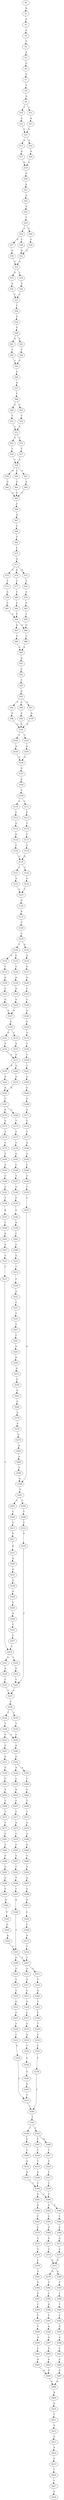 strict digraph  {
	S0 -> S1 [ label = A ];
	S1 -> S2 [ label = G ];
	S2 -> S3 [ label = A ];
	S3 -> S4 [ label = C ];
	S4 -> S5 [ label = A ];
	S5 -> S6 [ label = G ];
	S6 -> S7 [ label = G ];
	S7 -> S8 [ label = T ];
	S8 -> S9 [ label = G ];
	S9 -> S10 [ label = T ];
	S9 -> S11 [ label = C ];
	S10 -> S12 [ label = A ];
	S11 -> S13 [ label = A ];
	S12 -> S14 [ label = C ];
	S13 -> S14 [ label = C ];
	S14 -> S15 [ label = G ];
	S14 -> S16 [ label = A ];
	S15 -> S17 [ label = A ];
	S16 -> S18 [ label = A ];
	S17 -> S19 [ label = G ];
	S18 -> S19 [ label = G ];
	S19 -> S20 [ label = G ];
	S20 -> S21 [ label = A ];
	S21 -> S22 [ label = A ];
	S22 -> S23 [ label = G ];
	S23 -> S24 [ label = T ];
	S24 -> S25 [ label = C ];
	S24 -> S26 [ label = T ];
	S25 -> S27 [ label = G ];
	S25 -> S28 [ label = C ];
	S26 -> S29 [ label = C ];
	S27 -> S30 [ label = G ];
	S28 -> S31 [ label = G ];
	S29 -> S31 [ label = G ];
	S30 -> S32 [ label = G ];
	S31 -> S32 [ label = G ];
	S32 -> S33 [ label = G ];
	S32 -> S34 [ label = C ];
	S33 -> S35 [ label = A ];
	S34 -> S36 [ label = A ];
	S35 -> S37 [ label = C ];
	S36 -> S37 [ label = C ];
	S37 -> S38 [ label = C ];
	S38 -> S39 [ label = G ];
	S39 -> S40 [ label = G ];
	S40 -> S41 [ label = G ];
	S40 -> S42 [ label = T ];
	S41 -> S43 [ label = T ];
	S42 -> S44 [ label = T ];
	S43 -> S45 [ label = C ];
	S44 -> S45 [ label = C ];
	S45 -> S46 [ label = G ];
	S46 -> S47 [ label = A ];
	S47 -> S48 [ label = C ];
	S48 -> S49 [ label = G ];
	S48 -> S50 [ label = C ];
	S49 -> S51 [ label = T ];
	S50 -> S52 [ label = T ];
	S51 -> S53 [ label = C ];
	S52 -> S53 [ label = C ];
	S53 -> S54 [ label = G ];
	S53 -> S55 [ label = C ];
	S54 -> S56 [ label = T ];
	S55 -> S57 [ label = T ];
	S56 -> S58 [ label = C ];
	S57 -> S58 [ label = C ];
	S58 -> S59 [ label = G ];
	S58 -> S60 [ label = C ];
	S58 -> S61 [ label = T ];
	S59 -> S62 [ label = G ];
	S60 -> S63 [ label = G ];
	S61 -> S64 [ label = G ];
	S62 -> S65 [ label = G ];
	S63 -> S65 [ label = G ];
	S64 -> S65 [ label = G ];
	S65 -> S66 [ label = C ];
	S66 -> S67 [ label = A ];
	S67 -> S68 [ label = C ];
	S68 -> S69 [ label = C ];
	S69 -> S70 [ label = C ];
	S70 -> S71 [ label = G ];
	S71 -> S72 [ label = C ];
	S71 -> S73 [ label = G ];
	S71 -> S74 [ label = A ];
	S72 -> S75 [ label = T ];
	S73 -> S76 [ label = T ];
	S74 -> S77 [ label = T ];
	S75 -> S78 [ label = A ];
	S76 -> S79 [ label = G ];
	S77 -> S80 [ label = T ];
	S78 -> S81 [ label = C ];
	S79 -> S82 [ label = G ];
	S80 -> S83 [ label = C ];
	S81 -> S84 [ label = T ];
	S82 -> S85 [ label = T ];
	S83 -> S84 [ label = T ];
	S84 -> S86 [ label = G ];
	S84 -> S87 [ label = A ];
	S85 -> S86 [ label = G ];
	S86 -> S88 [ label = C ];
	S87 -> S89 [ label = C ];
	S88 -> S90 [ label = A ];
	S89 -> S90 [ label = A ];
	S90 -> S91 [ label = A ];
	S91 -> S92 [ label = C ];
	S92 -> S93 [ label = T ];
	S93 -> S94 [ label = G ];
	S94 -> S95 [ label = C ];
	S94 -> S96 [ label = G ];
	S94 -> S97 [ label = A ];
	S95 -> S98 [ label = A ];
	S96 -> S99 [ label = A ];
	S97 -> S100 [ label = A ];
	S98 -> S101 [ label = G ];
	S99 -> S101 [ label = G ];
	S100 -> S101 [ label = G ];
	S101 -> S102 [ label = C ];
	S101 -> S103 [ label = T ];
	S102 -> S104 [ label = A ];
	S103 -> S105 [ label = A ];
	S104 -> S106 [ label = G ];
	S105 -> S106 [ label = G ];
	S106 -> S107 [ label = G ];
	S107 -> S108 [ label = G ];
	S108 -> S109 [ label = T ];
	S109 -> S110 [ label = G ];
	S109 -> S111 [ label = C ];
	S110 -> S112 [ label = C ];
	S111 -> S113 [ label = C ];
	S112 -> S114 [ label = G ];
	S113 -> S115 [ label = T ];
	S114 -> S116 [ label = G ];
	S115 -> S117 [ label = C ];
	S116 -> S118 [ label = C ];
	S117 -> S119 [ label = C ];
	S118 -> S120 [ label = G ];
	S119 -> S120 [ label = G ];
	S120 -> S121 [ label = C ];
	S120 -> S122 [ label = T ];
	S121 -> S123 [ label = A ];
	S122 -> S124 [ label = A ];
	S123 -> S125 [ label = T ];
	S124 -> S125 [ label = T ];
	S125 -> S126 [ label = G ];
	S126 -> S127 [ label = A ];
	S127 -> S128 [ label = C ];
	S128 -> S129 [ label = C ];
	S129 -> S130 [ label = T ];
	S129 -> S131 [ label = A ];
	S130 -> S132 [ label = G ];
	S130 -> S133 [ label = C ];
	S131 -> S134 [ label = G ];
	S132 -> S135 [ label = C ];
	S133 -> S136 [ label = C ];
	S134 -> S137 [ label = G ];
	S135 -> S138 [ label = G ];
	S136 -> S139 [ label = A ];
	S137 -> S140 [ label = A ];
	S138 -> S141 [ label = C ];
	S139 -> S142 [ label = A ];
	S140 -> S143 [ label = C ];
	S141 -> S144 [ label = G ];
	S142 -> S145 [ label = G ];
	S143 -> S146 [ label = C ];
	S144 -> S147 [ label = A ];
	S145 -> S147 [ label = A ];
	S146 -> S148 [ label = A ];
	S147 -> S149 [ label = A ];
	S148 -> S150 [ label = G ];
	S149 -> S151 [ label = G ];
	S149 -> S152 [ label = C ];
	S150 -> S153 [ label = G ];
	S151 -> S154 [ label = A ];
	S152 -> S155 [ label = A ];
	S153 -> S156 [ label = C ];
	S154 -> S157 [ label = G ];
	S155 -> S157 [ label = G ];
	S156 -> S158 [ label = C ];
	S157 -> S159 [ label = G ];
	S157 -> S160 [ label = A ];
	S158 -> S161 [ label = C ];
	S159 -> S162 [ label = A ];
	S160 -> S163 [ label = A ];
	S161 -> S164 [ label = A ];
	S162 -> S165 [ label = A ];
	S163 -> S165 [ label = A ];
	S164 -> S166 [ label = G ];
	S165 -> S167 [ label = C ];
	S166 -> S168 [ label = G ];
	S167 -> S169 [ label = C ];
	S167 -> S170 [ label = G ];
	S168 -> S171 [ label = A ];
	S169 -> S172 [ label = T ];
	S170 -> S173 [ label = G ];
	S171 -> S174 [ label = C ];
	S172 -> S175 [ label = C ];
	S173 -> S176 [ label = A ];
	S174 -> S177 [ label = C ];
	S175 -> S178 [ label = C ];
	S176 -> S179 [ label = C ];
	S177 -> S180 [ label = A ];
	S178 -> S181 [ label = G ];
	S179 -> S182 [ label = T ];
	S180 -> S183 [ label = G ];
	S181 -> S184 [ label = C ];
	S182 -> S185 [ label = A ];
	S183 -> S186 [ label = C ];
	S184 -> S187 [ label = G ];
	S185 -> S188 [ label = G ];
	S186 -> S189 [ label = C ];
	S187 -> S190 [ label = G ];
	S188 -> S191 [ label = A ];
	S189 -> S192 [ label = C ];
	S190 -> S193 [ label = C ];
	S191 -> S194 [ label = T ];
	S192 -> S195 [ label = C ];
	S193 -> S196 [ label = G ];
	S194 -> S197 [ label = A ];
	S195 -> S198 [ label = A ];
	S196 -> S199 [ label = G ];
	S197 -> S200 [ label = C ];
	S198 -> S201 [ label = G ];
	S199 -> S202 [ label = C ];
	S200 -> S203 [ label = G ];
	S201 -> S204 [ label = T ];
	S201 -> S205 [ label = C ];
	S202 -> S206 [ label = C ];
	S203 -> S207 [ label = A ];
	S204 -> S208 [ label = T ];
	S205 -> S209 [ label = C ];
	S206 -> S210 [ label = G ];
	S207 -> S211 [ label = C ];
	S208 -> S212 [ label = T ];
	S209 -> S213 [ label = C ];
	S210 -> S214 [ label = T ];
	S211 -> S215 [ label = C ];
	S212 -> S216 [ label = C ];
	S213 -> S217 [ label = C ];
	S214 -> S218 [ label = C ];
	S215 -> S219 [ label = C ];
	S216 -> S220 [ label = C ];
	S217 -> S221 [ label = G ];
	S218 -> S222 [ label = G ];
	S219 -> S223 [ label = G ];
	S219 -> S224 [ label = T ];
	S220 -> S225 [ label = C ];
	S221 -> S226 [ label = A ];
	S222 -> S227 [ label = C ];
	S223 -> S228 [ label = A ];
	S224 -> S229 [ label = C ];
	S225 -> S230 [ label = C ];
	S226 -> S231 [ label = G ];
	S227 -> S232 [ label = C ];
	S228 -> S233 [ label = C ];
	S229 -> S220 [ label = C ];
	S230 -> S234 [ label = T ];
	S230 -> S235 [ label = C ];
	S231 -> S236 [ label = G ];
	S232 -> S237 [ label = T ];
	S233 -> S225 [ label = C ];
	S234 -> S238 [ label = T ];
	S235 -> S239 [ label = T ];
	S236 -> S240 [ label = A ];
	S237 -> S241 [ label = C ];
	S238 -> S242 [ label = C ];
	S238 -> S243 [ label = G ];
	S239 -> S242 [ label = C ];
	S240 -> S244 [ label = C ];
	S241 -> S245 [ label = G ];
	S242 -> S246 [ label = G ];
	S243 -> S247 [ label = C ];
	S244 -> S248 [ label = A ];
	S245 -> S249 [ label = G ];
	S246 -> S250 [ label = G ];
	S247 -> S251 [ label = G ];
	S248 -> S252 [ label = C ];
	S249 -> S253 [ label = G ];
	S250 -> S254 [ label = A ];
	S250 -> S255 [ label = A ];
	S251 -> S256 [ label = G ];
	S252 -> S257 [ label = C ];
	S253 -> S258 [ label = G ];
	S254 -> S259 [ label = C ];
	S255 -> S260 [ label = C ];
	S256 -> S261 [ label = C ];
	S257 -> S219 [ label = C ];
	S258 -> S262 [ label = G ];
	S259 -> S263 [ label = A ];
	S260 -> S264 [ label = G ];
	S261 -> S265 [ label = A ];
	S262 -> S266 [ label = A ];
	S263 -> S267 [ label = C ];
	S264 -> S268 [ label = T ];
	S265 -> S269 [ label = C ];
	S266 -> S270 [ label = A ];
	S267 -> S271 [ label = C ];
	S268 -> S272 [ label = C ];
	S269 -> S273 [ label = C ];
	S270 -> S274 [ label = A ];
	S271 -> S275 [ label = G ];
	S272 -> S276 [ label = G ];
	S273 -> S277 [ label = T ];
	S274 -> S278 [ label = G ];
	S275 -> S279 [ label = C ];
	S276 -> S280 [ label = A ];
	S277 -> S281 [ label = C ];
	S278 -> S282 [ label = A ];
	S279 -> S283 [ label = T ];
	S280 -> S284 [ label = A ];
	S281 -> S285 [ label = T ];
	S282 -> S286 [ label = A ];
	S283 -> S287 [ label = G ];
	S284 -> S288 [ label = G ];
	S285 -> S289 [ label = G ];
	S286 -> S290 [ label = C ];
	S287 -> S291 [ label = C ];
	S288 -> S292 [ label = A ];
	S289 -> S293 [ label = G ];
	S290 -> S198 [ label = A ];
	S291 -> S294 [ label = T ];
	S292 -> S295 [ label = A ];
	S293 -> S296 [ label = G ];
	S294 -> S297 [ label = C ];
	S295 -> S298 [ label = G ];
	S296 -> S299 [ label = G ];
	S297 -> S300 [ label = G ];
	S298 -> S301 [ label = A ];
	S299 -> S302 [ label = G ];
	S300 -> S303 [ label = T ];
	S301 -> S304 [ label = C ];
	S302 -> S305 [ label = T ];
	S303 -> S306 [ label = G ];
	S303 -> S307 [ label = T ];
	S304 -> S308 [ label = C ];
	S305 -> S309 [ label = G ];
	S306 -> S310 [ label = G ];
	S307 -> S311 [ label = C ];
	S307 -> S312 [ label = G ];
	S308 -> S313 [ label = A ];
	S309 -> S314 [ label = G ];
	S310 -> S315 [ label = T ];
	S311 -> S316 [ label = C ];
	S312 -> S317 [ label = G ];
	S313 -> S318 [ label = T ];
	S314 -> S303 [ label = T ];
	S315 -> S319 [ label = T ];
	S316 -> S320 [ label = A ];
	S317 -> S321 [ label = G ];
	S318 -> S307 [ label = T ];
	S319 -> S322 [ label = G ];
	S320 -> S323 [ label = C ];
	S321 -> S324 [ label = A ];
	S322 -> S325 [ label = T ];
	S323 -> S326 [ label = C ];
	S324 -> S327 [ label = C ];
	S325 -> S328 [ label = C ];
	S326 -> S329 [ label = T ];
	S327 -> S330 [ label = G ];
	S328 -> S331 [ label = C ];
	S329 -> S332 [ label = C ];
	S330 -> S333 [ label = A ];
	S331 -> S334 [ label = G ];
	S332 -> S335 [ label = C ];
	S333 -> S336 [ label = C ];
	S334 -> S337 [ label = T ];
	S335 -> S338 [ label = T ];
	S336 -> S339 [ label = G ];
	S337 -> S340 [ label = C ];
	S338 -> S340 [ label = C ];
	S339 -> S341 [ label = T ];
	S340 -> S342 [ label = T ];
	S341 -> S343 [ label = G ];
	S342 -> S344 [ label = T ];
	S342 -> S345 [ label = C ];
	S343 -> S337 [ label = T ];
	S344 -> S346 [ label = C ];
	S345 -> S347 [ label = C ];
	S345 -> S348 [ label = G ];
	S346 -> S349 [ label = C ];
	S347 -> S350 [ label = T ];
	S348 -> S351 [ label = T ];
	S349 -> S352 [ label = A ];
	S350 -> S353 [ label = C ];
	S351 -> S354 [ label = G ];
	S352 -> S355 [ label = G ];
	S353 -> S356 [ label = G ];
	S354 -> S357 [ label = T ];
	S355 -> S358 [ label = T ];
	S356 -> S358 [ label = T ];
	S357 -> S359 [ label = T ];
	S358 -> S360 [ label = C ];
	S358 -> S361 [ label = G ];
	S359 -> S360 [ label = C ];
	S360 -> S362 [ label = G ];
	S360 -> S363 [ label = C ];
	S361 -> S364 [ label = G ];
	S362 -> S365 [ label = C ];
	S363 -> S366 [ label = T ];
	S364 -> S367 [ label = T ];
	S365 -> S368 [ label = A ];
	S366 -> S369 [ label = G ];
	S367 -> S370 [ label = C ];
	S368 -> S371 [ label = G ];
	S369 -> S372 [ label = A ];
	S370 -> S373 [ label = C ];
	S371 -> S374 [ label = C ];
	S372 -> S375 [ label = C ];
	S373 -> S376 [ label = T ];
	S374 -> S377 [ label = G ];
	S375 -> S377 [ label = G ];
	S376 -> S378 [ label = C ];
	S377 -> S379 [ label = G ];
	S377 -> S380 [ label = A ];
	S378 -> S381 [ label = G ];
	S379 -> S382 [ label = T ];
	S380 -> S383 [ label = T ];
	S381 -> S384 [ label = A ];
	S382 -> S385 [ label = C ];
	S383 -> S386 [ label = T ];
	S384 -> S387 [ label = C ];
	S385 -> S388 [ label = A ];
	S386 -> S389 [ label = T ];
	S387 -> S390 [ label = C ];
	S388 -> S391 [ label = C ];
	S389 -> S392 [ label = C ];
	S390 -> S393 [ label = C ];
	S391 -> S394 [ label = A ];
	S392 -> S395 [ label = G ];
	S393 -> S396 [ label = C ];
	S394 -> S397 [ label = A ];
	S395 -> S398 [ label = A ];
	S396 -> S399 [ label = G ];
	S397 -> S400 [ label = G ];
	S398 -> S401 [ label = T ];
	S399 -> S402 [ label = C ];
	S400 -> S403 [ label = A ];
	S401 -> S404 [ label = C ];
	S402 -> S405 [ label = A ];
	S403 -> S406 [ label = G ];
	S404 -> S407 [ label = G ];
	S405 -> S406 [ label = G ];
	S406 -> S408 [ label = A ];
	S407 -> S408 [ label = A ];
	S408 -> S409 [ label = A ];
	S409 -> S410 [ label = G ];
	S410 -> S411 [ label = T ];
	S411 -> S412 [ label = A ];
	S412 -> S413 [ label = G ];
	S413 -> S414 [ label = A ];
	S414 -> S415 [ label = G ];
	S415 -> S416 [ label = T ];
	S416 -> S417 [ label = C ];
	S417 -> S418 [ label = G ];
}

